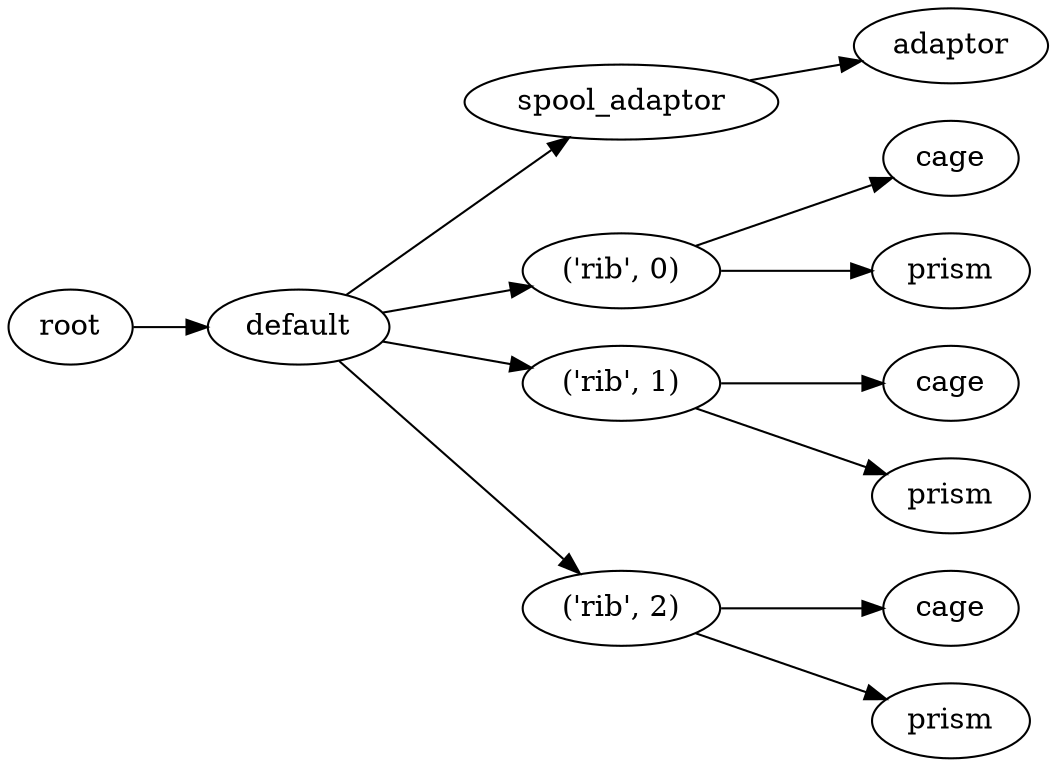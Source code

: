 digraph default {
	graph [rankdir=LR]
	root_1 [label=root href="javascript:s=&quot;\(\)\nNone&quot;; console.log(s); alert(s);"]
	default_2 [label=default href="javascript:s=&quot;\(&#x27;default&#x27;,\)\nSpoolAdaptor&quot;; console.log(s); alert(s);" tooltip=SpoolAdaptor]
	spool_adaptor_3 [label=spool_adaptor href="javascript:s=&quot;\(&#x27;default&#x27;,\ &#x27;spool_adaptor&#x27;\)\nSpoolAdaptorRing&quot;; console.log(s); alert(s);" tooltip=SpoolAdaptorRing]
	adaptor_4 [label=adaptor href="javascript:s=&quot;\(&#x27;default&#x27;,\ &#x27;spool_adaptor&#x27;,\ &#x27;adaptor&#x27;\)\nRotateExtrude&quot;; console.log(s); alert(s);" tooltip=RotateExtrude]
	rib_5 [label="\('rib',\ 0\)" href="javascript:s=&quot;\(&#x27;default&#x27;,\ \(&#x27;rib&#x27;,\ 0\)\)\nTriangularPrism&quot;; console.log(s); alert(s);" tooltip=TriangularPrism]
	cage_6 [label=cage href="javascript:s=&quot;\(&#x27;default&#x27;,\ \(&#x27;rib&#x27;,\ 0\),\ &#x27;cage&#x27;\)\nBox&quot;; console.log(s); alert(s);" tooltip=Box]
	prism_7 [label=prism href="javascript:s=&quot;\(&#x27;default&#x27;,\ \(&#x27;rib&#x27;,\ 0\),\ &#x27;prism&#x27;\)\nLinearExtrude&quot;; console.log(s); alert(s);" tooltip=LinearExtrude]
	rib_8 [label="\('rib',\ 1\)" href="javascript:s=&quot;\(&#x27;default&#x27;,\ \(&#x27;rib&#x27;,\ 1\)\)\nTriangularPrism&quot;; console.log(s); alert(s);" tooltip=TriangularPrism]
	cage_9 [label=cage href="javascript:s=&quot;\(&#x27;default&#x27;,\ \(&#x27;rib&#x27;,\ 1\),\ &#x27;cage&#x27;\)\nBox&quot;; console.log(s); alert(s);" tooltip=Box]
	prism_10 [label=prism href="javascript:s=&quot;\(&#x27;default&#x27;,\ \(&#x27;rib&#x27;,\ 1\),\ &#x27;prism&#x27;\)\nLinearExtrude&quot;; console.log(s); alert(s);" tooltip=LinearExtrude]
	rib_11 [label="\('rib',\ 2\)" href="javascript:s=&quot;\(&#x27;default&#x27;,\ \(&#x27;rib&#x27;,\ 2\)\)\nTriangularPrism&quot;; console.log(s); alert(s);" tooltip=TriangularPrism]
	cage_12 [label=cage href="javascript:s=&quot;\(&#x27;default&#x27;,\ \(&#x27;rib&#x27;,\ 2\),\ &#x27;cage&#x27;\)\nBox&quot;; console.log(s); alert(s);" tooltip=Box]
	prism_13 [label=prism href="javascript:s=&quot;\(&#x27;default&#x27;,\ \(&#x27;rib&#x27;,\ 2\),\ &#x27;prism&#x27;\)\nLinearExtrude&quot;; console.log(s); alert(s);" tooltip=LinearExtrude]
	root_1 -> default_2
	default_2 -> spool_adaptor_3
	spool_adaptor_3 -> adaptor_4
	default_2 -> rib_5
	rib_5 -> cage_6
	rib_5 -> prism_7
	default_2 -> rib_8
	rib_8 -> cage_9
	rib_8 -> prism_10
	default_2 -> rib_11
	rib_11 -> cage_12
	rib_11 -> prism_13
}
